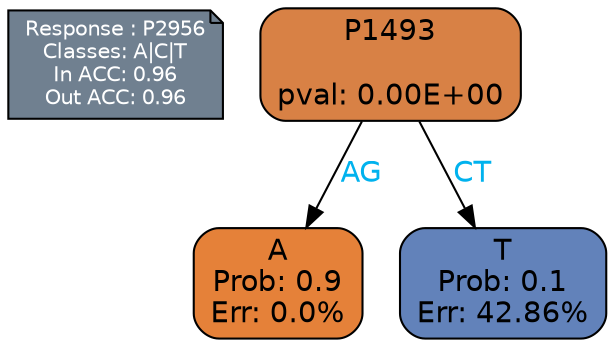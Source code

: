 digraph Tree {
node [shape=box, style="filled, rounded", color="black", fontname=helvetica] ;
graph [ranksep=equally, splines=polylines, bgcolor=transparent, dpi=600] ;
edge [fontname=helvetica] ;
LEGEND [label="Response : P2956
Classes: A|C|T
In ACC: 0.96
Out ACC: 0.96
",shape=note,align=left,style=filled,fillcolor="slategray",fontcolor="white",fontsize=10];1 [label="P1493

pval: 0.00E+00", fillcolor="#d88145"] ;
2 [label="A
Prob: 0.9
Err: 0.0%", fillcolor="#e58139"] ;
3 [label="T
Prob: 0.1
Err: 42.86%", fillcolor="#6282ba"] ;
1 -> 2 [label="AG",fontcolor=deepskyblue2] ;
1 -> 3 [label="CT",fontcolor=deepskyblue2] ;
{rank = same; 2;3;}{rank = same; LEGEND;1;}}
